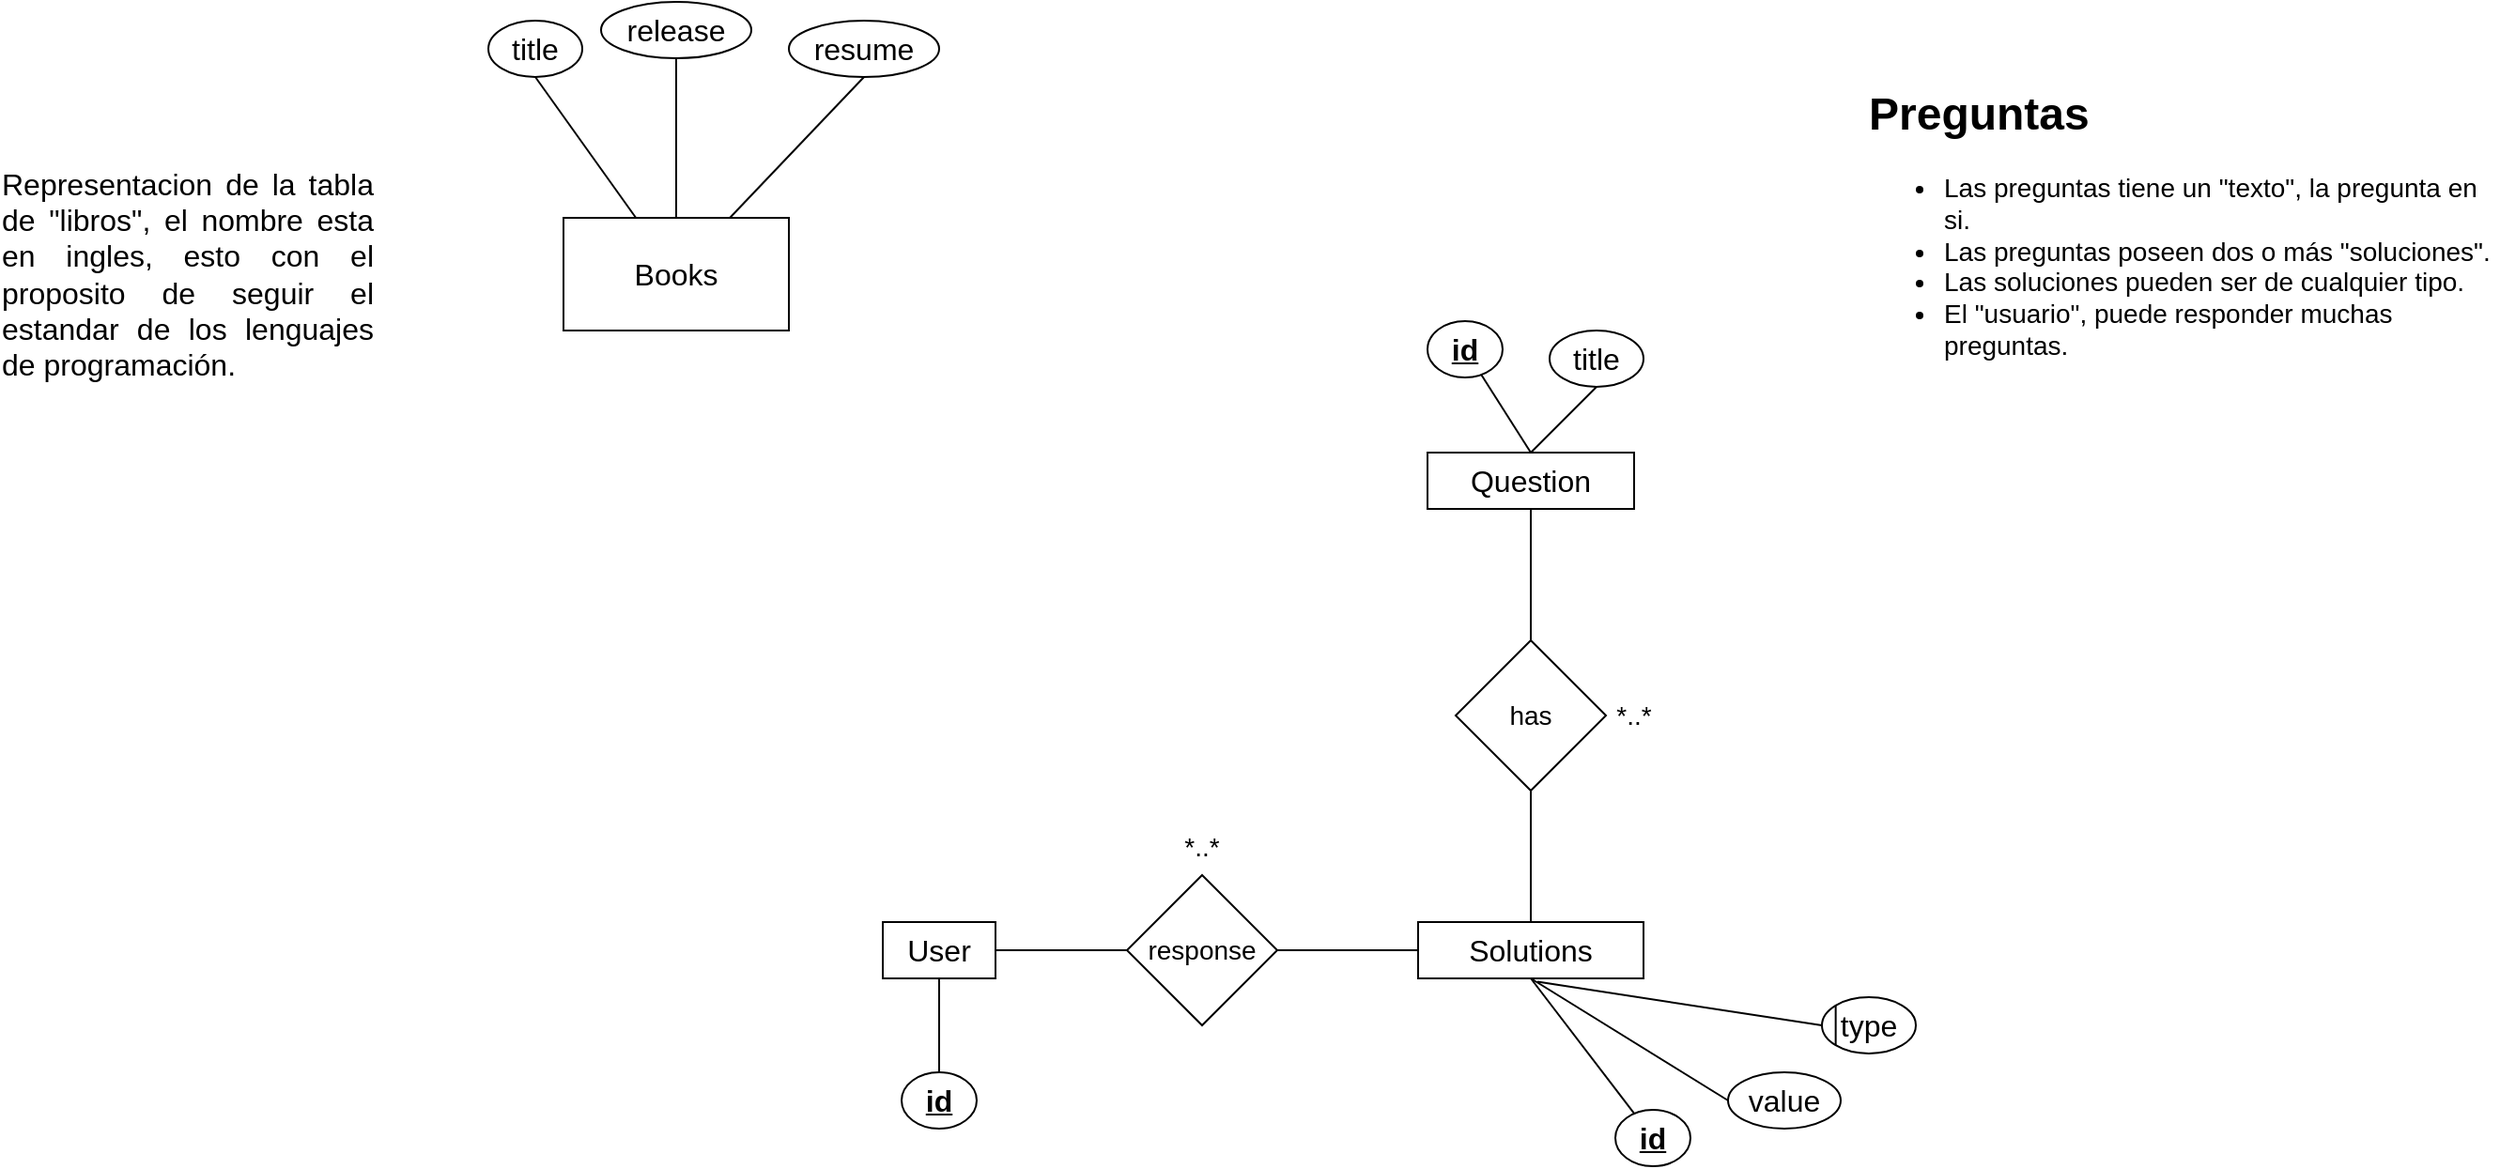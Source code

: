 <mxfile version="20.2.3" type="device"><diagram id="6dOtoo2QukXW4sxPnVVL" name="Página-1"><mxGraphModel dx="1268" dy="553" grid="1" gridSize="10" guides="1" tooltips="1" connect="1" arrows="1" fold="1" page="0" pageScale="1" pageWidth="827" pageHeight="1169" math="0" shadow="0"><root><mxCell id="0"/><mxCell id="1" parent="0"/><mxCell id="FSpYsAa1a8HGpgaOs2bt-6" style="rounded=0;orthogonalLoop=1;jettySize=auto;html=1;entryX=0.5;entryY=1;entryDx=0;entryDy=0;fontSize=16;endArrow=none;endFill=0;" parent="1" source="FSpYsAa1a8HGpgaOs2bt-1" target="FSpYsAa1a8HGpgaOs2bt-4" edge="1"><mxGeometry relative="1" as="geometry"/></mxCell><mxCell id="FSpYsAa1a8HGpgaOs2bt-7" style="rounded=0;orthogonalLoop=1;jettySize=auto;html=1;entryX=0.5;entryY=1;entryDx=0;entryDy=0;fontSize=16;endArrow=none;endFill=0;" parent="1" source="FSpYsAa1a8HGpgaOs2bt-1" target="FSpYsAa1a8HGpgaOs2bt-3" edge="1"><mxGeometry relative="1" as="geometry"/></mxCell><mxCell id="FSpYsAa1a8HGpgaOs2bt-8" style="rounded=0;orthogonalLoop=1;jettySize=auto;html=1;entryX=0.5;entryY=1;entryDx=0;entryDy=0;fontSize=16;endArrow=none;endFill=0;" parent="1" source="FSpYsAa1a8HGpgaOs2bt-1" target="FSpYsAa1a8HGpgaOs2bt-5" edge="1"><mxGeometry relative="1" as="geometry"/></mxCell><mxCell id="FSpYsAa1a8HGpgaOs2bt-1" value="Books" style="rounded=0;whiteSpace=wrap;html=1;fontSize=16;resizable=0;expand=0;autosize=1;" parent="1" vertex="1"><mxGeometry x="70" y="255" width="120" height="60" as="geometry"/></mxCell><mxCell id="FSpYsAa1a8HGpgaOs2bt-3" value="release" style="ellipse;whiteSpace=wrap;html=1;fontSize=16;portConstraint=none;container=0;collapsible=1;expand=0;resizable=0;autosize=1;" parent="1" vertex="1"><mxGeometry x="90" y="140" width="80" height="30" as="geometry"/></mxCell><mxCell id="FSpYsAa1a8HGpgaOs2bt-4" value="title" style="ellipse;whiteSpace=wrap;html=1;fontSize=16;portConstraint=none;container=0;collapsible=1;expand=0;resizable=0;autosize=1;" parent="1" vertex="1"><mxGeometry x="30" y="150" width="50" height="30" as="geometry"/></mxCell><mxCell id="FSpYsAa1a8HGpgaOs2bt-5" value="resume" style="ellipse;whiteSpace=wrap;html=1;fontSize=16;portConstraint=none;container=0;collapsible=1;expand=0;resizable=0;autosize=1;" parent="1" vertex="1"><mxGeometry x="190" y="150" width="80" height="30" as="geometry"/></mxCell><mxCell id="FSpYsAa1a8HGpgaOs2bt-10" value="&lt;div style=&quot;text-align: justify;&quot;&gt;&lt;span style=&quot;background-color: initial;&quot;&gt;Representacion de la tabla de &quot;libros&quot;, el nombre esta en ingles, esto con el proposito de seguir el estandar de los lenguajes de programación.&lt;/span&gt;&lt;/div&gt;" style="text;html=1;strokeColor=none;fillColor=none;align=center;verticalAlign=middle;whiteSpace=wrap;rounded=0;fontSize=16;" parent="1" vertex="1"><mxGeometry x="-230" y="200" width="200" height="170" as="geometry"/></mxCell><mxCell id="N8IbsAUEHA8aQBO51H8X-2" value="&lt;h1&gt;Preguntas&lt;/h1&gt;&lt;p style=&quot;font-size: 15px;&quot;&gt;&lt;/p&gt;&lt;ul style=&quot;font-size: 14px;&quot;&gt;&lt;li&gt;Las preguntas tiene un &quot;texto&quot;, la pregunta en si.&lt;/li&gt;&lt;li&gt;Las preguntas poseen dos o más &quot;soluciones&quot;.&lt;/li&gt;&lt;li&gt;Las soluciones pueden ser de cualquier tipo.&lt;/li&gt;&lt;li&gt;El &quot;usuario&quot;, puede responder muchas preguntas.&lt;/li&gt;&lt;/ul&gt;&lt;p&gt;&lt;/p&gt;&lt;p&gt;&lt;br&gt;&lt;/p&gt;" style="text;html=1;strokeColor=none;fillColor=none;spacing=5;spacingTop=-20;whiteSpace=wrap;overflow=hidden;rounded=0;" vertex="1" parent="1"><mxGeometry x="760" y="180" width="340" height="190" as="geometry"/></mxCell><mxCell id="N8IbsAUEHA8aQBO51H8X-5" style="rounded=0;orthogonalLoop=1;jettySize=auto;html=1;entryX=0.5;entryY=1;entryDx=0;entryDy=0;fontSize=14;endArrow=none;endFill=0;exitX=0.5;exitY=0;exitDx=0;exitDy=0;" edge="1" parent="1" source="N8IbsAUEHA8aQBO51H8X-3" target="N8IbsAUEHA8aQBO51H8X-4"><mxGeometry relative="1" as="geometry"/></mxCell><mxCell id="N8IbsAUEHA8aQBO51H8X-12" value="" style="edgeStyle=none;rounded=0;orthogonalLoop=1;jettySize=auto;html=1;entryX=0.5;entryY=0;entryDx=0;entryDy=0;fontSize=14;endArrow=none;endFill=0;" edge="1" parent="1" source="N8IbsAUEHA8aQBO51H8X-3" target="N8IbsAUEHA8aQBO51H8X-13"><mxGeometry relative="1" as="geometry"><mxPoint x="585" y="460" as="targetPoint"/></mxGeometry></mxCell><mxCell id="N8IbsAUEHA8aQBO51H8X-3" value="&amp;nbsp; &amp;nbsp;Question&amp;nbsp; &amp;nbsp;" style="rounded=0;whiteSpace=wrap;html=1;fontSize=16;resizable=0;expand=0;autosize=1;" vertex="1" parent="1"><mxGeometry x="530" y="380" width="110" height="30" as="geometry"/></mxCell><mxCell id="N8IbsAUEHA8aQBO51H8X-4" value="title" style="ellipse;whiteSpace=wrap;html=1;fontSize=16;portConstraint=none;container=0;collapsible=1;expand=0;resizable=0;autosize=1;" vertex="1" parent="1"><mxGeometry x="595" y="315" width="50" height="30" as="geometry"/></mxCell><mxCell id="N8IbsAUEHA8aQBO51H8X-9" style="edgeStyle=none;rounded=0;orthogonalLoop=1;jettySize=auto;html=1;entryX=0;entryY=0.5;entryDx=0;entryDy=0;fontSize=14;endArrow=none;endFill=0;exitX=0.5;exitY=1;exitDx=0;exitDy=0;" edge="1" parent="1" source="N8IbsAUEHA8aQBO51H8X-6" target="N8IbsAUEHA8aQBO51H8X-8"><mxGeometry relative="1" as="geometry"/></mxCell><mxCell id="N8IbsAUEHA8aQBO51H8X-10" style="edgeStyle=none;rounded=0;orthogonalLoop=1;jettySize=auto;html=1;entryX=0;entryY=0.5;entryDx=0;entryDy=0;fontSize=14;endArrow=none;endFill=0;exitX=0.529;exitY=1.059;exitDx=0;exitDy=0;exitPerimeter=0;" edge="1" parent="1" source="N8IbsAUEHA8aQBO51H8X-6" target="N8IbsAUEHA8aQBO51H8X-7"><mxGeometry relative="1" as="geometry"><mxPoint x="690" y="600" as="sourcePoint"/></mxGeometry></mxCell><mxCell id="N8IbsAUEHA8aQBO51H8X-6" value="&amp;nbsp; &amp;nbsp;Solutions&amp;nbsp; &amp;nbsp;" style="rounded=0;whiteSpace=wrap;html=1;fontSize=16;resizable=0;expand=0;autosize=1;" vertex="1" parent="1"><mxGeometry x="525" y="630" width="120" height="30" as="geometry"/></mxCell><mxCell id="N8IbsAUEHA8aQBO51H8X-7" value="type" style="ellipse;whiteSpace=wrap;html=1;fontSize=16;portConstraint=none;container=0;collapsible=1;expand=0;resizable=0;autosize=1;" vertex="1" parent="1"><mxGeometry x="740" y="670" width="50" height="30" as="geometry"/></mxCell><mxCell id="N8IbsAUEHA8aQBO51H8X-8" value="value" style="ellipse;whiteSpace=wrap;html=1;fontSize=16;portConstraint=none;container=0;collapsible=1;expand=0;resizable=0;autosize=1;" vertex="1" parent="1"><mxGeometry x="690" y="710" width="60" height="30" as="geometry"/></mxCell><mxCell id="N8IbsAUEHA8aQBO51H8X-14" value="" style="edgeStyle=none;rounded=0;orthogonalLoop=1;jettySize=auto;html=1;entryX=0.5;entryY=0;entryDx=0;entryDy=0;fontSize=14;endArrow=none;endFill=0;" edge="1" parent="1" source="N8IbsAUEHA8aQBO51H8X-13" target="N8IbsAUEHA8aQBO51H8X-6"><mxGeometry relative="1" as="geometry"/></mxCell><mxCell id="N8IbsAUEHA8aQBO51H8X-21" value="" style="edgeStyle=none;rounded=0;orthogonalLoop=1;jettySize=auto;html=1;entryX=0;entryY=0.5;entryDx=0;entryDy=0;fontSize=14;endArrow=none;endFill=0;" edge="1" parent="1" source="N8IbsAUEHA8aQBO51H8X-15" target="N8IbsAUEHA8aQBO51H8X-22"><mxGeometry relative="1" as="geometry"><mxPoint x="270" y="645" as="targetPoint"/></mxGeometry></mxCell><mxCell id="N8IbsAUEHA8aQBO51H8X-15" value="User" style="rounded=0;whiteSpace=wrap;html=1;fontSize=16;resizable=0;expand=0;autosize=1;" vertex="1" parent="1"><mxGeometry x="240" y="630" width="60" height="30" as="geometry"/></mxCell><mxCell id="N8IbsAUEHA8aQBO51H8X-23" style="edgeStyle=none;rounded=0;orthogonalLoop=1;jettySize=auto;html=1;entryX=0;entryY=0.5;entryDx=0;entryDy=0;fontSize=14;endArrow=none;endFill=0;" edge="1" parent="1" source="N8IbsAUEHA8aQBO51H8X-22" target="N8IbsAUEHA8aQBO51H8X-6"><mxGeometry relative="1" as="geometry"/></mxCell><mxCell id="N8IbsAUEHA8aQBO51H8X-29" value="" style="group" vertex="1" connectable="0" parent="1"><mxGeometry x="545" y="480" width="135" height="80" as="geometry"/></mxCell><mxCell id="N8IbsAUEHA8aQBO51H8X-13" value="has" style="rhombus;whiteSpace=wrap;html=1;fontSize=14;resizable=1;autosize=1;" vertex="1" parent="N8IbsAUEHA8aQBO51H8X-29"><mxGeometry width="80" height="80" as="geometry"/></mxCell><mxCell id="N8IbsAUEHA8aQBO51H8X-28" value="*..*" style="text;html=1;strokeColor=none;fillColor=none;align=center;verticalAlign=middle;whiteSpace=wrap;rounded=0;fontSize=14;" vertex="1" parent="N8IbsAUEHA8aQBO51H8X-29"><mxGeometry x="65" y="25" width="60" height="30" as="geometry"/></mxCell><mxCell id="N8IbsAUEHA8aQBO51H8X-31" value="" style="group" vertex="1" connectable="0" parent="1"><mxGeometry x="370" y="575" width="80" height="110" as="geometry"/></mxCell><mxCell id="N8IbsAUEHA8aQBO51H8X-22" value="response" style="rhombus;whiteSpace=wrap;html=1;fontSize=14;" vertex="1" parent="N8IbsAUEHA8aQBO51H8X-31"><mxGeometry y="30" width="80" height="80" as="geometry"/></mxCell><mxCell id="N8IbsAUEHA8aQBO51H8X-30" value="*..*" style="text;html=1;strokeColor=none;fillColor=none;align=center;verticalAlign=middle;whiteSpace=wrap;rounded=0;fontSize=14;" vertex="1" parent="N8IbsAUEHA8aQBO51H8X-31"><mxGeometry x="10" width="60" height="30" as="geometry"/></mxCell><mxCell id="N8IbsAUEHA8aQBO51H8X-33" style="edgeStyle=none;rounded=0;orthogonalLoop=1;jettySize=auto;html=1;entryX=0.5;entryY=0;entryDx=0;entryDy=0;fontSize=14;endArrow=none;endFill=0;" edge="1" parent="1" source="N8IbsAUEHA8aQBO51H8X-32" target="N8IbsAUEHA8aQBO51H8X-3"><mxGeometry relative="1" as="geometry"/></mxCell><mxCell id="N8IbsAUEHA8aQBO51H8X-32" value="id" style="ellipse;whiteSpace=wrap;html=1;fontSize=16;portConstraint=none;container=0;collapsible=1;expand=0;resizable=0;autosize=1;fontStyle=5" vertex="1" parent="1"><mxGeometry x="530" y="310" width="40" height="30" as="geometry"/></mxCell><mxCell id="N8IbsAUEHA8aQBO51H8X-35" style="edgeStyle=none;rounded=0;orthogonalLoop=1;jettySize=auto;html=1;entryX=0.5;entryY=1;entryDx=0;entryDy=0;fontSize=14;endArrow=none;endFill=0;" edge="1" parent="1" source="N8IbsAUEHA8aQBO51H8X-34" target="N8IbsAUEHA8aQBO51H8X-6"><mxGeometry relative="1" as="geometry"/></mxCell><mxCell id="N8IbsAUEHA8aQBO51H8X-34" value="id" style="ellipse;whiteSpace=wrap;html=1;fontSize=16;portConstraint=none;container=0;collapsible=1;expand=0;resizable=0;autosize=1;fontStyle=5" vertex="1" parent="1"><mxGeometry x="630" y="730" width="40" height="30" as="geometry"/></mxCell><mxCell id="N8IbsAUEHA8aQBO51H8X-37" style="edgeStyle=none;rounded=0;orthogonalLoop=1;jettySize=auto;html=1;entryX=0.5;entryY=1;entryDx=0;entryDy=0;fontSize=14;endArrow=none;endFill=0;" edge="1" parent="1" source="N8IbsAUEHA8aQBO51H8X-36" target="N8IbsAUEHA8aQBO51H8X-15"><mxGeometry relative="1" as="geometry"/></mxCell><mxCell id="N8IbsAUEHA8aQBO51H8X-36" value="id" style="ellipse;whiteSpace=wrap;html=1;fontSize=16;portConstraint=none;container=0;collapsible=1;expand=0;resizable=0;autosize=1;fontStyle=5" vertex="1" parent="1"><mxGeometry x="250" y="710" width="40" height="30" as="geometry"/></mxCell><mxCell id="N8IbsAUEHA8aQBO51H8X-38" style="edgeStyle=none;rounded=0;orthogonalLoop=1;jettySize=auto;html=1;exitX=0;exitY=0;exitDx=0;exitDy=0;entryX=0;entryY=1;entryDx=0;entryDy=0;fontSize=14;endArrow=none;endFill=0;" edge="1" parent="1" source="N8IbsAUEHA8aQBO51H8X-7" target="N8IbsAUEHA8aQBO51H8X-7"><mxGeometry relative="1" as="geometry"/></mxCell></root></mxGraphModel></diagram></mxfile>